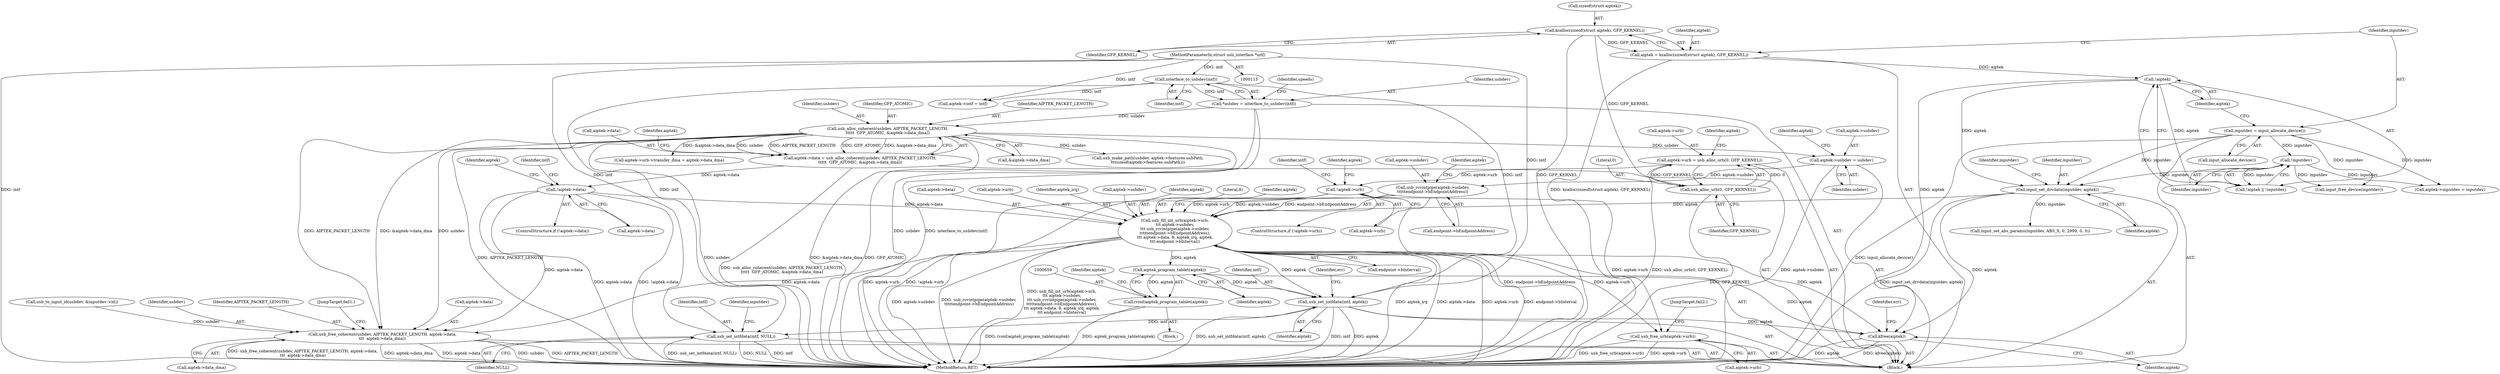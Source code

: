 digraph "0_linux_8e20cf2bce122ce9262d6034ee5d5b76fbb92f96@pointer" {
"1000599" [label="(Call,usb_fill_int_urb(aiptek->urb,\n\t\t\t aiptek->usbdev,\n\t\t\t usb_rcvintpipe(aiptek->usbdev,\n\t\t\t\t\tendpoint->bEndpointAddress),\n\t\t\t aiptek->data, 8, aiptek_irq, aiptek,\n\t\t\t endpoint->bInterval))"];
"1000197" [label="(Call,!aiptek->urb)"];
"1000189" [label="(Call,aiptek->urb = usb_alloc_urb(0, GFP_KERNEL))"];
"1000193" [label="(Call,usb_alloc_urb(0, GFP_KERNEL))"];
"1000143" [label="(Call,kzalloc(sizeof(struct aiptek), GFP_KERNEL))"];
"1000606" [label="(Call,usb_rcvintpipe(aiptek->usbdev,\n\t\t\t\t\tendpoint->bEndpointAddress))"];
"1000214" [label="(Call,aiptek->usbdev = usbdev)"];
"1000168" [label="(Call,usb_alloc_coherent(usbdev, AIPTEK_PACKET_LENGTH,\n\t\t\t\t\t  GFP_ATOMIC, &aiptek->data_dma))"];
"1000120" [label="(Call,*usbdev = interface_to_usbdev(intf))"];
"1000122" [label="(Call,interface_to_usbdev(intf))"];
"1000116" [label="(MethodParameterIn,struct usb_interface *intf)"];
"1000177" [label="(Call,!aiptek->data)"];
"1000164" [label="(Call,aiptek->data = usb_alloc_coherent(usbdev, AIPTEK_PACKET_LENGTH,\n\t\t\t\t\t  GFP_ATOMIC, &aiptek->data_dma))"];
"1000405" [label="(Call,input_set_drvdata(inputdev, aiptek))"];
"1000154" [label="(Call,!inputdev)"];
"1000147" [label="(Call,inputdev = input_allocate_device())"];
"1000152" [label="(Call,!aiptek)"];
"1000141" [label="(Call,aiptek = kzalloc(sizeof(struct aiptek), GFP_KERNEL))"];
"1000660" [label="(Call,aiptek_program_tablet(aiptek))"];
"1000658" [label="(Call,(void)aiptek_program_tablet(aiptek))"];
"1000700" [label="(Call,usb_set_intfdata(intf, aiptek))"];
"1000770" [label="(Call,usb_set_intfdata(intf, NULL))"];
"1000775" [label="(Call,kfree(aiptek))"];
"1000755" [label="(Call,usb_free_urb(aiptek->urb))"];
"1000760" [label="(Call,usb_free_coherent(usbdev, AIPTEK_PACKET_LENGTH, aiptek->data,\n\t\t\t  aiptek->data_dma))"];
"1000195" [label="(Identifier,GFP_KERNEL)"];
"1000778" [label="(Identifier,err)"];
"1000142" [label="(Identifier,aiptek)"];
"1000607" [label="(Call,aiptek->usbdev)"];
"1000153" [label="(Identifier,aiptek)"];
"1000613" [label="(Call,aiptek->data)"];
"1000123" [label="(Identifier,intf)"];
"1000155" [label="(Identifier,inputdev)"];
"1000177" [label="(Call,!aiptek->data)"];
"1000614" [label="(Identifier,aiptek)"];
"1000756" [label="(Call,aiptek->urb)"];
"1000759" [label="(JumpTarget,fail2:)"];
"1000658" [label="(Call,(void)aiptek_program_tablet(aiptek))"];
"1000169" [label="(Identifier,usbdev)"];
"1000198" [label="(Call,aiptek->urb)"];
"1000193" [label="(Call,usb_alloc_urb(0, GFP_KERNEL))"];
"1000189" [label="(Call,aiptek->urb = usb_alloc_urb(0, GFP_KERNEL))"];
"1000610" [label="(Call,endpoint->bEndpointAddress)"];
"1000700" [label="(Call,usb_set_intfdata(intf, aiptek))"];
"1000121" [label="(Identifier,usbdev)"];
"1000194" [label="(Literal,0)"];
"1000762" [label="(Identifier,AIPTEK_PACKET_LENGTH)"];
"1000760" [label="(Call,usb_free_coherent(usbdev, AIPTEK_PACKET_LENGTH, aiptek->data,\n\t\t\t  aiptek->data_dma))"];
"1000661" [label="(Identifier,aiptek)"];
"1000141" [label="(Call,aiptek = kzalloc(sizeof(struct aiptek), GFP_KERNEL))"];
"1000770" [label="(Call,usb_set_intfdata(intf, NULL))"];
"1000779" [label="(MethodReturn,RET)"];
"1000118" [label="(Block,)"];
"1000405" [label="(Call,input_set_drvdata(inputdev, aiptek))"];
"1000772" [label="(Identifier,NULL)"];
"1000176" [label="(ControlStructure,if (!aiptek->data))"];
"1000219" [label="(Call,aiptek->intf = intf)"];
"1000147" [label="(Call,inputdev = input_allocate_device())"];
"1000774" [label="(Identifier,inputdev)"];
"1000209" [label="(Call,aiptek->inputdev = inputdev)"];
"1000185" [label="(Identifier,intf)"];
"1000152" [label="(Call,!aiptek)"];
"1000199" [label="(Identifier,aiptek)"];
"1000116" [label="(MethodParameterIn,struct usb_interface *intf)"];
"1000214" [label="(Call,aiptek->usbdev = usbdev)"];
"1000191" [label="(Identifier,aiptek)"];
"1000171" [label="(Identifier,GFP_ATOMIC)"];
"1000771" [label="(Identifier,intf)"];
"1000143" [label="(Call,kzalloc(sizeof(struct aiptek), GFP_KERNEL))"];
"1000666" [label="(Identifier,aiptek)"];
"1000600" [label="(Call,aiptek->urb)"];
"1000775" [label="(Call,kfree(aiptek))"];
"1000154" [label="(Call,!inputdev)"];
"1000704" [label="(Identifier,err)"];
"1000660" [label="(Call,aiptek_program_tablet(aiptek))"];
"1000170" [label="(Identifier,AIPTEK_PACKET_LENGTH)"];
"1000619" [label="(Call,endpoint->bInterval)"];
"1000151" [label="(Call,!aiptek || !inputdev)"];
"1000164" [label="(Call,aiptek->data = usb_alloc_coherent(usbdev, AIPTEK_PACKET_LENGTH,\n\t\t\t\t\t  GFP_ATOMIC, &aiptek->data_dma))"];
"1000349" [label="(Call,usb_make_path(usbdev, aiptek->features.usbPath,\n\t\t\tsizeof(aiptek->features.usbPath)))"];
"1000165" [label="(Call,aiptek->data)"];
"1000197" [label="(Call,!aiptek->urb)"];
"1000211" [label="(Identifier,aiptek)"];
"1000407" [label="(Identifier,aiptek)"];
"1000149" [label="(Call,input_allocate_device())"];
"1000648" [label="(Block,)"];
"1000122" [label="(Call,interface_to_usbdev(intf))"];
"1000196" [label="(ControlStructure,if (!aiptek->urb))"];
"1000766" [label="(Call,aiptek->data_dma)"];
"1000617" [label="(Identifier,aiptek_irq)"];
"1000148" [label="(Identifier,inputdev)"];
"1000146" [label="(Identifier,GFP_KERNEL)"];
"1000701" [label="(Identifier,intf)"];
"1000603" [label="(Call,aiptek->usbdev)"];
"1000190" [label="(Call,aiptek->urb)"];
"1000776" [label="(Identifier,aiptek)"];
"1000144" [label="(Call,sizeof(struct aiptek))"];
"1000618" [label="(Identifier,aiptek)"];
"1000168" [label="(Call,usb_alloc_coherent(usbdev, AIPTEK_PACKET_LENGTH,\n\t\t\t\t\t  GFP_ATOMIC, &aiptek->data_dma))"];
"1000769" [label="(JumpTarget,fail1:)"];
"1000622" [label="(Call,aiptek->urb->transfer_dma = aiptek->data_dma)"];
"1000508" [label="(Call,input_set_abs_params(inputdev, ABS_X, 0, 2999, 0, 0))"];
"1000406" [label="(Identifier,inputdev)"];
"1000755" [label="(Call,usb_free_urb(aiptek->urb))"];
"1000606" [label="(Call,usb_rcvintpipe(aiptek->usbdev,\n\t\t\t\t\tendpoint->bEndpointAddress))"];
"1000221" [label="(Identifier,aiptek)"];
"1000763" [label="(Call,aiptek->data)"];
"1000178" [label="(Call,aiptek->data)"];
"1000120" [label="(Call,*usbdev = interface_to_usbdev(intf))"];
"1000773" [label="(Call,input_free_device(inputdev))"];
"1000410" [label="(Identifier,inputdev)"];
"1000130" [label="(Identifier,speeds)"];
"1000599" [label="(Call,usb_fill_int_urb(aiptek->urb,\n\t\t\t aiptek->usbdev,\n\t\t\t usb_rcvintpipe(aiptek->usbdev,\n\t\t\t\t\tendpoint->bEndpointAddress),\n\t\t\t aiptek->data, 8, aiptek_irq, aiptek,\n\t\t\t endpoint->bInterval))"];
"1000616" [label="(Literal,8)"];
"1000389" [label="(Call,usb_to_input_id(usbdev, &inputdev->id))"];
"1000761" [label="(Identifier,usbdev)"];
"1000625" [label="(Identifier,aiptek)"];
"1000218" [label="(Identifier,usbdev)"];
"1000179" [label="(Identifier,aiptek)"];
"1000205" [label="(Identifier,intf)"];
"1000702" [label="(Identifier,aiptek)"];
"1000172" [label="(Call,&aiptek->data_dma)"];
"1000215" [label="(Call,aiptek->usbdev)"];
"1000599" -> "1000118"  [label="AST: "];
"1000599" -> "1000619"  [label="CFG: "];
"1000600" -> "1000599"  [label="AST: "];
"1000603" -> "1000599"  [label="AST: "];
"1000606" -> "1000599"  [label="AST: "];
"1000613" -> "1000599"  [label="AST: "];
"1000616" -> "1000599"  [label="AST: "];
"1000617" -> "1000599"  [label="AST: "];
"1000618" -> "1000599"  [label="AST: "];
"1000619" -> "1000599"  [label="AST: "];
"1000625" -> "1000599"  [label="CFG: "];
"1000599" -> "1000779"  [label="DDG: usb_fill_int_urb(aiptek->urb,\n\t\t\t aiptek->usbdev,\n\t\t\t usb_rcvintpipe(aiptek->usbdev,\n\t\t\t\t\tendpoint->bEndpointAddress),\n\t\t\t aiptek->data, 8, aiptek_irq, aiptek,\n\t\t\t endpoint->bInterval)"];
"1000599" -> "1000779"  [label="DDG: aiptek_irq"];
"1000599" -> "1000779"  [label="DDG: aiptek->data"];
"1000599" -> "1000779"  [label="DDG: aiptek->urb"];
"1000599" -> "1000779"  [label="DDG: endpoint->bInterval"];
"1000599" -> "1000779"  [label="DDG: aiptek->usbdev"];
"1000599" -> "1000779"  [label="DDG: usb_rcvintpipe(aiptek->usbdev,\n\t\t\t\t\tendpoint->bEndpointAddress)"];
"1000197" -> "1000599"  [label="DDG: aiptek->urb"];
"1000606" -> "1000599"  [label="DDG: aiptek->usbdev"];
"1000606" -> "1000599"  [label="DDG: endpoint->bEndpointAddress"];
"1000177" -> "1000599"  [label="DDG: aiptek->data"];
"1000405" -> "1000599"  [label="DDG: aiptek"];
"1000599" -> "1000660"  [label="DDG: aiptek"];
"1000599" -> "1000700"  [label="DDG: aiptek"];
"1000599" -> "1000755"  [label="DDG: aiptek->urb"];
"1000599" -> "1000760"  [label="DDG: aiptek->data"];
"1000599" -> "1000775"  [label="DDG: aiptek"];
"1000197" -> "1000196"  [label="AST: "];
"1000197" -> "1000198"  [label="CFG: "];
"1000198" -> "1000197"  [label="AST: "];
"1000205" -> "1000197"  [label="CFG: "];
"1000211" -> "1000197"  [label="CFG: "];
"1000197" -> "1000779"  [label="DDG: !aiptek->urb"];
"1000197" -> "1000779"  [label="DDG: aiptek->urb"];
"1000189" -> "1000197"  [label="DDG: aiptek->urb"];
"1000197" -> "1000755"  [label="DDG: aiptek->urb"];
"1000189" -> "1000118"  [label="AST: "];
"1000189" -> "1000193"  [label="CFG: "];
"1000190" -> "1000189"  [label="AST: "];
"1000193" -> "1000189"  [label="AST: "];
"1000199" -> "1000189"  [label="CFG: "];
"1000189" -> "1000779"  [label="DDG: usb_alloc_urb(0, GFP_KERNEL)"];
"1000193" -> "1000189"  [label="DDG: 0"];
"1000193" -> "1000189"  [label="DDG: GFP_KERNEL"];
"1000193" -> "1000195"  [label="CFG: "];
"1000194" -> "1000193"  [label="AST: "];
"1000195" -> "1000193"  [label="AST: "];
"1000193" -> "1000779"  [label="DDG: GFP_KERNEL"];
"1000143" -> "1000193"  [label="DDG: GFP_KERNEL"];
"1000143" -> "1000141"  [label="AST: "];
"1000143" -> "1000146"  [label="CFG: "];
"1000144" -> "1000143"  [label="AST: "];
"1000146" -> "1000143"  [label="AST: "];
"1000141" -> "1000143"  [label="CFG: "];
"1000143" -> "1000779"  [label="DDG: GFP_KERNEL"];
"1000143" -> "1000141"  [label="DDG: GFP_KERNEL"];
"1000606" -> "1000610"  [label="CFG: "];
"1000607" -> "1000606"  [label="AST: "];
"1000610" -> "1000606"  [label="AST: "];
"1000614" -> "1000606"  [label="CFG: "];
"1000606" -> "1000779"  [label="DDG: endpoint->bEndpointAddress"];
"1000214" -> "1000606"  [label="DDG: aiptek->usbdev"];
"1000214" -> "1000118"  [label="AST: "];
"1000214" -> "1000218"  [label="CFG: "];
"1000215" -> "1000214"  [label="AST: "];
"1000218" -> "1000214"  [label="AST: "];
"1000221" -> "1000214"  [label="CFG: "];
"1000214" -> "1000779"  [label="DDG: aiptek->usbdev"];
"1000168" -> "1000214"  [label="DDG: usbdev"];
"1000168" -> "1000164"  [label="AST: "];
"1000168" -> "1000172"  [label="CFG: "];
"1000169" -> "1000168"  [label="AST: "];
"1000170" -> "1000168"  [label="AST: "];
"1000171" -> "1000168"  [label="AST: "];
"1000172" -> "1000168"  [label="AST: "];
"1000164" -> "1000168"  [label="CFG: "];
"1000168" -> "1000779"  [label="DDG: &aiptek->data_dma"];
"1000168" -> "1000779"  [label="DDG: usbdev"];
"1000168" -> "1000779"  [label="DDG: GFP_ATOMIC"];
"1000168" -> "1000779"  [label="DDG: AIPTEK_PACKET_LENGTH"];
"1000168" -> "1000164"  [label="DDG: usbdev"];
"1000168" -> "1000164"  [label="DDG: AIPTEK_PACKET_LENGTH"];
"1000168" -> "1000164"  [label="DDG: GFP_ATOMIC"];
"1000168" -> "1000164"  [label="DDG: &aiptek->data_dma"];
"1000120" -> "1000168"  [label="DDG: usbdev"];
"1000168" -> "1000349"  [label="DDG: usbdev"];
"1000168" -> "1000622"  [label="DDG: &aiptek->data_dma"];
"1000168" -> "1000760"  [label="DDG: usbdev"];
"1000168" -> "1000760"  [label="DDG: AIPTEK_PACKET_LENGTH"];
"1000168" -> "1000760"  [label="DDG: &aiptek->data_dma"];
"1000120" -> "1000118"  [label="AST: "];
"1000120" -> "1000122"  [label="CFG: "];
"1000121" -> "1000120"  [label="AST: "];
"1000122" -> "1000120"  [label="AST: "];
"1000130" -> "1000120"  [label="CFG: "];
"1000120" -> "1000779"  [label="DDG: usbdev"];
"1000120" -> "1000779"  [label="DDG: interface_to_usbdev(intf)"];
"1000122" -> "1000120"  [label="DDG: intf"];
"1000122" -> "1000123"  [label="CFG: "];
"1000123" -> "1000122"  [label="AST: "];
"1000116" -> "1000122"  [label="DDG: intf"];
"1000122" -> "1000219"  [label="DDG: intf"];
"1000122" -> "1000700"  [label="DDG: intf"];
"1000122" -> "1000770"  [label="DDG: intf"];
"1000116" -> "1000115"  [label="AST: "];
"1000116" -> "1000779"  [label="DDG: intf"];
"1000116" -> "1000219"  [label="DDG: intf"];
"1000116" -> "1000700"  [label="DDG: intf"];
"1000116" -> "1000770"  [label="DDG: intf"];
"1000177" -> "1000176"  [label="AST: "];
"1000177" -> "1000178"  [label="CFG: "];
"1000178" -> "1000177"  [label="AST: "];
"1000185" -> "1000177"  [label="CFG: "];
"1000191" -> "1000177"  [label="CFG: "];
"1000177" -> "1000779"  [label="DDG: aiptek->data"];
"1000177" -> "1000779"  [label="DDG: !aiptek->data"];
"1000164" -> "1000177"  [label="DDG: aiptek->data"];
"1000177" -> "1000760"  [label="DDG: aiptek->data"];
"1000164" -> "1000118"  [label="AST: "];
"1000165" -> "1000164"  [label="AST: "];
"1000179" -> "1000164"  [label="CFG: "];
"1000164" -> "1000779"  [label="DDG: usb_alloc_coherent(usbdev, AIPTEK_PACKET_LENGTH,\n\t\t\t\t\t  GFP_ATOMIC, &aiptek->data_dma)"];
"1000405" -> "1000118"  [label="AST: "];
"1000405" -> "1000407"  [label="CFG: "];
"1000406" -> "1000405"  [label="AST: "];
"1000407" -> "1000405"  [label="AST: "];
"1000410" -> "1000405"  [label="CFG: "];
"1000405" -> "1000779"  [label="DDG: input_set_drvdata(inputdev, aiptek)"];
"1000154" -> "1000405"  [label="DDG: inputdev"];
"1000147" -> "1000405"  [label="DDG: inputdev"];
"1000152" -> "1000405"  [label="DDG: aiptek"];
"1000405" -> "1000508"  [label="DDG: inputdev"];
"1000405" -> "1000775"  [label="DDG: aiptek"];
"1000154" -> "1000151"  [label="AST: "];
"1000154" -> "1000155"  [label="CFG: "];
"1000155" -> "1000154"  [label="AST: "];
"1000151" -> "1000154"  [label="CFG: "];
"1000154" -> "1000151"  [label="DDG: inputdev"];
"1000147" -> "1000154"  [label="DDG: inputdev"];
"1000154" -> "1000209"  [label="DDG: inputdev"];
"1000154" -> "1000773"  [label="DDG: inputdev"];
"1000147" -> "1000118"  [label="AST: "];
"1000147" -> "1000149"  [label="CFG: "];
"1000148" -> "1000147"  [label="AST: "];
"1000149" -> "1000147"  [label="AST: "];
"1000153" -> "1000147"  [label="CFG: "];
"1000147" -> "1000779"  [label="DDG: input_allocate_device()"];
"1000147" -> "1000209"  [label="DDG: inputdev"];
"1000147" -> "1000773"  [label="DDG: inputdev"];
"1000152" -> "1000151"  [label="AST: "];
"1000152" -> "1000153"  [label="CFG: "];
"1000153" -> "1000152"  [label="AST: "];
"1000155" -> "1000152"  [label="CFG: "];
"1000151" -> "1000152"  [label="CFG: "];
"1000152" -> "1000151"  [label="DDG: aiptek"];
"1000141" -> "1000152"  [label="DDG: aiptek"];
"1000152" -> "1000775"  [label="DDG: aiptek"];
"1000141" -> "1000118"  [label="AST: "];
"1000142" -> "1000141"  [label="AST: "];
"1000148" -> "1000141"  [label="CFG: "];
"1000141" -> "1000779"  [label="DDG: kzalloc(sizeof(struct aiptek), GFP_KERNEL)"];
"1000660" -> "1000658"  [label="AST: "];
"1000660" -> "1000661"  [label="CFG: "];
"1000661" -> "1000660"  [label="AST: "];
"1000658" -> "1000660"  [label="CFG: "];
"1000660" -> "1000658"  [label="DDG: aiptek"];
"1000660" -> "1000700"  [label="DDG: aiptek"];
"1000660" -> "1000775"  [label="DDG: aiptek"];
"1000658" -> "1000648"  [label="AST: "];
"1000659" -> "1000658"  [label="AST: "];
"1000666" -> "1000658"  [label="CFG: "];
"1000658" -> "1000779"  [label="DDG: aiptek_program_tablet(aiptek)"];
"1000658" -> "1000779"  [label="DDG: (void)aiptek_program_tablet(aiptek)"];
"1000700" -> "1000118"  [label="AST: "];
"1000700" -> "1000702"  [label="CFG: "];
"1000701" -> "1000700"  [label="AST: "];
"1000702" -> "1000700"  [label="AST: "];
"1000704" -> "1000700"  [label="CFG: "];
"1000700" -> "1000779"  [label="DDG: usb_set_intfdata(intf, aiptek)"];
"1000700" -> "1000779"  [label="DDG: intf"];
"1000700" -> "1000779"  [label="DDG: aiptek"];
"1000700" -> "1000770"  [label="DDG: intf"];
"1000700" -> "1000775"  [label="DDG: aiptek"];
"1000770" -> "1000118"  [label="AST: "];
"1000770" -> "1000772"  [label="CFG: "];
"1000771" -> "1000770"  [label="AST: "];
"1000772" -> "1000770"  [label="AST: "];
"1000774" -> "1000770"  [label="CFG: "];
"1000770" -> "1000779"  [label="DDG: usb_set_intfdata(intf, NULL)"];
"1000770" -> "1000779"  [label="DDG: NULL"];
"1000770" -> "1000779"  [label="DDG: intf"];
"1000775" -> "1000118"  [label="AST: "];
"1000775" -> "1000776"  [label="CFG: "];
"1000776" -> "1000775"  [label="AST: "];
"1000778" -> "1000775"  [label="CFG: "];
"1000775" -> "1000779"  [label="DDG: aiptek"];
"1000775" -> "1000779"  [label="DDG: kfree(aiptek)"];
"1000755" -> "1000118"  [label="AST: "];
"1000755" -> "1000756"  [label="CFG: "];
"1000756" -> "1000755"  [label="AST: "];
"1000759" -> "1000755"  [label="CFG: "];
"1000755" -> "1000779"  [label="DDG: usb_free_urb(aiptek->urb)"];
"1000755" -> "1000779"  [label="DDG: aiptek->urb"];
"1000760" -> "1000118"  [label="AST: "];
"1000760" -> "1000766"  [label="CFG: "];
"1000761" -> "1000760"  [label="AST: "];
"1000762" -> "1000760"  [label="AST: "];
"1000763" -> "1000760"  [label="AST: "];
"1000766" -> "1000760"  [label="AST: "];
"1000769" -> "1000760"  [label="CFG: "];
"1000760" -> "1000779"  [label="DDG: AIPTEK_PACKET_LENGTH"];
"1000760" -> "1000779"  [label="DDG: usb_free_coherent(usbdev, AIPTEK_PACKET_LENGTH, aiptek->data,\n\t\t\t  aiptek->data_dma)"];
"1000760" -> "1000779"  [label="DDG: aiptek->data_dma"];
"1000760" -> "1000779"  [label="DDG: aiptek->data"];
"1000760" -> "1000779"  [label="DDG: usbdev"];
"1000389" -> "1000760"  [label="DDG: usbdev"];
}
